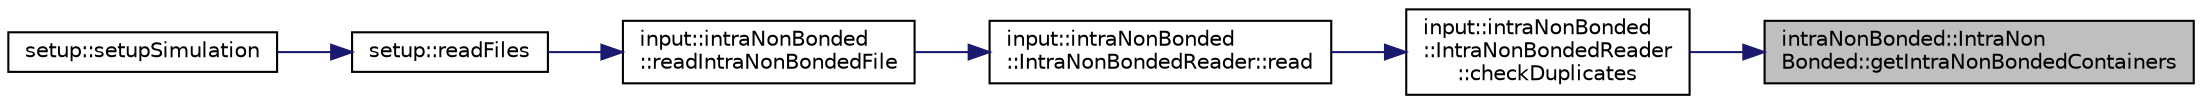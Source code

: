 digraph "intraNonBonded::IntraNonBonded::getIntraNonBondedContainers"
{
 // LATEX_PDF_SIZE
  edge [fontname="Helvetica",fontsize="10",labelfontname="Helvetica",labelfontsize="10"];
  node [fontname="Helvetica",fontsize="10",shape=record];
  rankdir="RL";
  Node1 [label="intraNonBonded::IntraNon\lBonded::getIntraNonBondedContainers",height=0.2,width=0.4,color="black", fillcolor="grey75", style="filled", fontcolor="black",tooltip=" "];
  Node1 -> Node2 [dir="back",color="midnightblue",fontsize="10",style="solid",fontname="Helvetica"];
  Node2 [label="input::intraNonBonded\l::IntraNonBondedReader\l::checkDuplicates",height=0.2,width=0.4,color="black", fillcolor="white", style="filled",URL="$classinput_1_1intraNonBonded_1_1IntraNonBondedReader.html#afff047d9aba92a3c713967b8609d1081",tooltip="checks if a molecule type is defined multiple times"];
  Node2 -> Node3 [dir="back",color="midnightblue",fontsize="10",style="solid",fontname="Helvetica"];
  Node3 [label="input::intraNonBonded\l::IntraNonBondedReader::read",height=0.2,width=0.4,color="black", fillcolor="white", style="filled",URL="$classinput_1_1intraNonBonded_1_1IntraNonBondedReader.html#a9f307dc8ee85268768e8ce1144999e1b",tooltip="reads the intra non bonded interactions from the intraNonBonded file"];
  Node3 -> Node4 [dir="back",color="midnightblue",fontsize="10",style="solid",fontname="Helvetica"];
  Node4 [label="input::intraNonBonded\l::readIntraNonBondedFile",height=0.2,width=0.4,color="black", fillcolor="white", style="filled",URL="$namespaceinput_1_1intraNonBonded.html#a24f14abe71e7a243eea7e7a1d7b05b6f",tooltip="construct IntraNonBondedReader object and read the file"];
  Node4 -> Node5 [dir="back",color="midnightblue",fontsize="10",style="solid",fontname="Helvetica"];
  Node5 [label="setup::readFiles",height=0.2,width=0.4,color="black", fillcolor="white", style="filled",URL="$namespacesetup.html#a18b2d98c1451bfb2c3cfee4f5434f086",tooltip="reads all the files needed for the simulation"];
  Node5 -> Node6 [dir="back",color="midnightblue",fontsize="10",style="solid",fontname="Helvetica"];
  Node6 [label="setup::setupSimulation",height=0.2,width=0.4,color="black", fillcolor="white", style="filled",URL="$namespacesetup.html#a1c000cdfa46aed7d8018017635915ae1",tooltip="setup the engine"];
}
